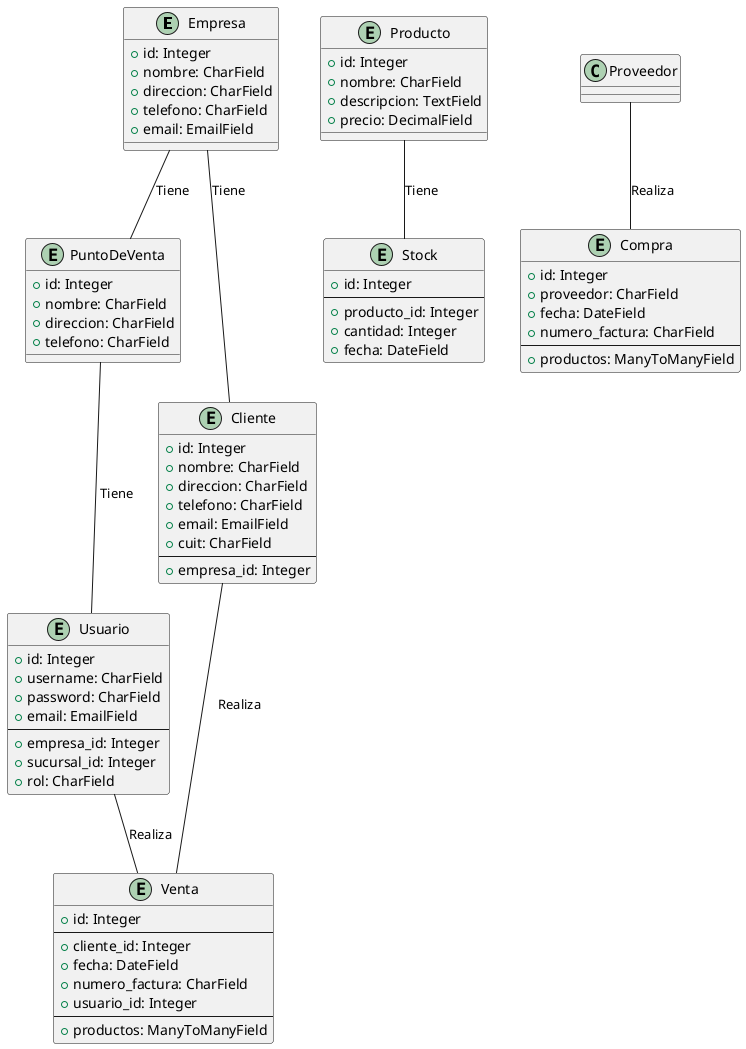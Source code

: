 @startuml

entity Empresa {
    + id: Integer
    + nombre: CharField
    + direccion: CharField
    + telefono: CharField
    + email: EmailField
}

entity PuntoDeVenta {
    + id: Integer
    + nombre: CharField
    + direccion: CharField
    + telefono: CharField
}

entity Usuario {
    + id: Integer
    + username: CharField
    + password: CharField
    + email: EmailField
    --
    + empresa_id: Integer
    + sucursal_id: Integer
    + rol: CharField
}

entity Cliente {
    + id: Integer
    + nombre: CharField
    + direccion: CharField
    + telefono: CharField
    + email: EmailField
    + cuit: CharField
    --
    + empresa_id: Integer
}

entity Producto {
    + id: Integer
    + nombre: CharField
    + descripcion: TextField
    + precio: DecimalField
}

entity Stock {
    + id: Integer
    --
    + producto_id: Integer
    + cantidad: Integer
    + fecha: DateField
}

entity Compra {
    + id: Integer
    + proveedor: CharField
    + fecha: DateField
    + numero_factura: CharField
    --
    + productos: ManyToManyField
}

entity Venta {
    + id: Integer
    --
    + cliente_id: Integer
    + fecha: DateField
    + numero_factura: CharField
    + usuario_id: Integer
    --
    + productos: ManyToManyField
}

Empresa -- PuntoDeVenta: Tiene
PuntoDeVenta -- Usuario: Tiene
Empresa -- Cliente: Tiene
Producto -- Stock: Tiene
Cliente -- Venta: Realiza
Usuario -- Venta: Realiza
Proveedor -- Compra: Realiza

@enduml
